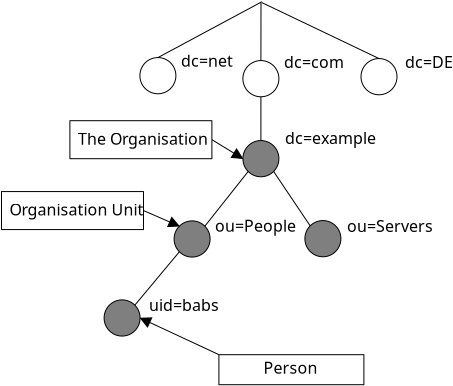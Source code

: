 <?xml version="1.0" encoding="UTF-8"?>
<dia:diagram xmlns:dia="http://www.lysator.liu.se/~alla/dia/">
  <dia:layer name="Background" visible="true">
    <dia:object type="Standard - Ellipse" version="0" id="O0">
      <dia:attribute name="obj_pos">
        <dia:point val="14.855,6.995"/>
      </dia:attribute>
      <dia:attribute name="obj_bb">
        <dia:rectangle val="14.83,6.97;16.68,8.83"/>
      </dia:attribute>
      <dia:attribute name="elem_corner">
        <dia:point val="14.855,6.995"/>
      </dia:attribute>
      <dia:attribute name="elem_width">
        <dia:real val="1.8"/>
      </dia:attribute>
      <dia:attribute name="elem_height">
        <dia:real val="1.81"/>
      </dia:attribute>
      <dia:attribute name="border_width">
        <dia:real val="0.05"/>
      </dia:attribute>
    </dia:object>
    <dia:object type="Standard - Ellipse" version="0" id="O1">
      <dia:attribute name="obj_pos">
        <dia:point val="3.8,6.945"/>
      </dia:attribute>
      <dia:attribute name="obj_bb">
        <dia:rectangle val="3.775,6.92;5.625,8.78"/>
      </dia:attribute>
      <dia:attribute name="elem_corner">
        <dia:point val="3.8,6.945"/>
      </dia:attribute>
      <dia:attribute name="elem_width">
        <dia:real val="1.8"/>
      </dia:attribute>
      <dia:attribute name="elem_height">
        <dia:real val="1.81"/>
      </dia:attribute>
      <dia:attribute name="border_width">
        <dia:real val="0.05"/>
      </dia:attribute>
    </dia:object>
    <dia:object type="Standard - Ellipse" version="0" id="O2">
      <dia:attribute name="obj_pos">
        <dia:point val="8.95,7.095"/>
      </dia:attribute>
      <dia:attribute name="obj_bb">
        <dia:rectangle val="8.925,7.07;10.775,8.93"/>
      </dia:attribute>
      <dia:attribute name="elem_corner">
        <dia:point val="8.95,7.095"/>
      </dia:attribute>
      <dia:attribute name="elem_width">
        <dia:real val="1.8"/>
      </dia:attribute>
      <dia:attribute name="elem_height">
        <dia:real val="1.81"/>
      </dia:attribute>
      <dia:attribute name="border_width">
        <dia:real val="0.05"/>
      </dia:attribute>
    </dia:object>
    <dia:object type="Standard - Line" version="0" id="O3">
      <dia:attribute name="obj_pos">
        <dia:point val="9.905,4.15"/>
      </dia:attribute>
      <dia:attribute name="obj_bb">
        <dia:rectangle val="4.666,4.116;9.939,6.979"/>
      </dia:attribute>
      <dia:attribute name="conn_endpoints">
        <dia:point val="9.905,4.15"/>
        <dia:point val="4.7,6.945"/>
      </dia:attribute>
      <dia:attribute name="numcp">
        <dia:int val="1"/>
      </dia:attribute>
      <dia:attribute name="line_width">
        <dia:real val="0.05"/>
      </dia:attribute>
      <dia:connections>
        <dia:connection handle="1" to="O1" connection="1"/>
      </dia:connections>
    </dia:object>
    <dia:object type="Standard - Line" version="0" id="O4">
      <dia:attribute name="obj_pos">
        <dia:point val="9.905,4.2"/>
      </dia:attribute>
      <dia:attribute name="obj_bb">
        <dia:rectangle val="9.872,4.167;15.788,7.028"/>
      </dia:attribute>
      <dia:attribute name="conn_endpoints">
        <dia:point val="9.905,4.2"/>
        <dia:point val="15.755,6.995"/>
      </dia:attribute>
      <dia:attribute name="numcp">
        <dia:int val="1"/>
      </dia:attribute>
      <dia:attribute name="line_width">
        <dia:real val="0.05"/>
      </dia:attribute>
      <dia:connections>
        <dia:connection handle="1" to="O0" connection="1"/>
      </dia:connections>
    </dia:object>
    <dia:object type="Standard - Line" version="0" id="O5">
      <dia:attribute name="obj_pos">
        <dia:point val="9.85,8.905"/>
      </dia:attribute>
      <dia:attribute name="obj_bb">
        <dia:rectangle val="9.825,8.88;9.875,11.12"/>
      </dia:attribute>
      <dia:attribute name="conn_endpoints">
        <dia:point val="9.85,8.905"/>
        <dia:point val="9.85,11.095"/>
      </dia:attribute>
      <dia:attribute name="numcp">
        <dia:int val="1"/>
      </dia:attribute>
      <dia:attribute name="line_width">
        <dia:real val="0.05"/>
      </dia:attribute>
      <dia:connections>
        <dia:connection handle="0" to="O2" connection="6"/>
        <dia:connection handle="1" to="O6" connection="1"/>
      </dia:connections>
    </dia:object>
    <dia:object type="Standard - Ellipse" version="0" id="O6">
      <dia:attribute name="obj_pos">
        <dia:point val="8.95,11.095"/>
      </dia:attribute>
      <dia:attribute name="obj_bb">
        <dia:rectangle val="8.925,11.07;10.775,12.93"/>
      </dia:attribute>
      <dia:attribute name="elem_corner">
        <dia:point val="8.95,11.095"/>
      </dia:attribute>
      <dia:attribute name="elem_width">
        <dia:real val="1.8"/>
      </dia:attribute>
      <dia:attribute name="elem_height">
        <dia:real val="1.81"/>
      </dia:attribute>
      <dia:attribute name="border_width">
        <dia:real val="0.05"/>
      </dia:attribute>
      <dia:attribute name="inner_color">
        <dia:color val="#7f7f7f"/>
      </dia:attribute>
    </dia:object>
    <dia:object type="Standard - Ellipse" version="0" id="O7">
      <dia:attribute name="obj_pos">
        <dia:point val="2.01,19.06"/>
      </dia:attribute>
      <dia:attribute name="obj_bb">
        <dia:rectangle val="1.985,19.035;3.835,20.895"/>
      </dia:attribute>
      <dia:attribute name="elem_corner">
        <dia:point val="2.01,19.06"/>
      </dia:attribute>
      <dia:attribute name="elem_width">
        <dia:real val="1.8"/>
      </dia:attribute>
      <dia:attribute name="elem_height">
        <dia:real val="1.81"/>
      </dia:attribute>
      <dia:attribute name="border_width">
        <dia:real val="0.05"/>
      </dia:attribute>
      <dia:attribute name="inner_color">
        <dia:color val="#7f7f7f"/>
      </dia:attribute>
    </dia:object>
    <dia:object type="Standard - Ellipse" version="0" id="O8">
      <dia:attribute name="obj_pos">
        <dia:point val="5.51,15.11"/>
      </dia:attribute>
      <dia:attribute name="obj_bb">
        <dia:rectangle val="5.485,15.085;7.335,16.945"/>
      </dia:attribute>
      <dia:attribute name="elem_corner">
        <dia:point val="5.51,15.11"/>
      </dia:attribute>
      <dia:attribute name="elem_width">
        <dia:real val="1.8"/>
      </dia:attribute>
      <dia:attribute name="elem_height">
        <dia:real val="1.81"/>
      </dia:attribute>
      <dia:attribute name="border_width">
        <dia:real val="0.05"/>
      </dia:attribute>
      <dia:attribute name="inner_color">
        <dia:color val="#7f7f7f"/>
      </dia:attribute>
    </dia:object>
    <dia:object type="Standard - Ellipse" version="0" id="O9">
      <dia:attribute name="obj_pos">
        <dia:point val="12.05,15.095"/>
      </dia:attribute>
      <dia:attribute name="obj_bb">
        <dia:rectangle val="12.025,15.07;13.875,16.93"/>
      </dia:attribute>
      <dia:attribute name="elem_corner">
        <dia:point val="12.05,15.095"/>
      </dia:attribute>
      <dia:attribute name="elem_width">
        <dia:real val="1.8"/>
      </dia:attribute>
      <dia:attribute name="elem_height">
        <dia:real val="1.81"/>
      </dia:attribute>
      <dia:attribute name="border_width">
        <dia:real val="0.05"/>
      </dia:attribute>
      <dia:attribute name="inner_color">
        <dia:color val="#7f7f7f"/>
      </dia:attribute>
    </dia:object>
    <dia:object type="Standard - Text" version="1" id="O10">
      <dia:attribute name="obj_pos">
        <dia:point val="5.85,7.4"/>
      </dia:attribute>
      <dia:attribute name="obj_bb">
        <dia:rectangle val="5.85,6.678;8.523,7.945"/>
      </dia:attribute>
      <dia:attribute name="text">
        <dia:composite type="text">
          <dia:attribute name="string">
            <dia:string>#dc=net#</dia:string>
          </dia:attribute>
          <dia:attribute name="font">
            <dia:font family="sans" style="0" name="Helvetica"/>
          </dia:attribute>
          <dia:attribute name="height">
            <dia:real val="1"/>
          </dia:attribute>
          <dia:attribute name="pos">
            <dia:point val="5.85,7.4"/>
          </dia:attribute>
          <dia:attribute name="color">
            <dia:color val="#000000"/>
          </dia:attribute>
          <dia:attribute name="alignment">
            <dia:enum val="0"/>
          </dia:attribute>
        </dia:composite>
      </dia:attribute>
      <dia:attribute name="valign">
        <dia:enum val="3"/>
      </dia:attribute>
    </dia:object>
    <dia:object type="Standard - Text" version="1" id="O11">
      <dia:attribute name="obj_pos">
        <dia:point val="17.055,7.47"/>
      </dia:attribute>
      <dia:attribute name="obj_bb">
        <dia:rectangle val="17.055,6.747;19.578,8.015"/>
      </dia:attribute>
      <dia:attribute name="text">
        <dia:composite type="text">
          <dia:attribute name="string">
            <dia:string>#dc=DE#</dia:string>
          </dia:attribute>
          <dia:attribute name="font">
            <dia:font family="sans" style="0" name="Helvetica"/>
          </dia:attribute>
          <dia:attribute name="height">
            <dia:real val="1"/>
          </dia:attribute>
          <dia:attribute name="pos">
            <dia:point val="17.055,7.47"/>
          </dia:attribute>
          <dia:attribute name="color">
            <dia:color val="#000000"/>
          </dia:attribute>
          <dia:attribute name="alignment">
            <dia:enum val="0"/>
          </dia:attribute>
        </dia:composite>
      </dia:attribute>
      <dia:attribute name="valign">
        <dia:enum val="3"/>
      </dia:attribute>
    </dia:object>
    <dia:object type="Standard - Text" version="1" id="O12">
      <dia:attribute name="obj_pos">
        <dia:point val="11.005,7.47"/>
      </dia:attribute>
      <dia:attribute name="obj_bb">
        <dia:rectangle val="11.005,6.747;14.078,8.015"/>
      </dia:attribute>
      <dia:attribute name="text">
        <dia:composite type="text">
          <dia:attribute name="string">
            <dia:string>#dc=com#</dia:string>
          </dia:attribute>
          <dia:attribute name="font">
            <dia:font family="sans" style="0" name="Helvetica"/>
          </dia:attribute>
          <dia:attribute name="height">
            <dia:real val="1"/>
          </dia:attribute>
          <dia:attribute name="pos">
            <dia:point val="11.005,7.47"/>
          </dia:attribute>
          <dia:attribute name="color">
            <dia:color val="#000000"/>
          </dia:attribute>
          <dia:attribute name="alignment">
            <dia:enum val="0"/>
          </dia:attribute>
        </dia:composite>
      </dia:attribute>
      <dia:attribute name="valign">
        <dia:enum val="3"/>
      </dia:attribute>
    </dia:object>
    <dia:object type="Standard - Text" version="1" id="O13">
      <dia:attribute name="obj_pos">
        <dia:point val="11.055,11.27"/>
      </dia:attribute>
      <dia:attribute name="obj_bb">
        <dia:rectangle val="11.055,10.547;15.665,11.815"/>
      </dia:attribute>
      <dia:attribute name="text">
        <dia:composite type="text">
          <dia:attribute name="string">
            <dia:string>#dc=example#</dia:string>
          </dia:attribute>
          <dia:attribute name="font">
            <dia:font family="sans" style="0" name="Helvetica"/>
          </dia:attribute>
          <dia:attribute name="height">
            <dia:real val="1"/>
          </dia:attribute>
          <dia:attribute name="pos">
            <dia:point val="11.055,11.27"/>
          </dia:attribute>
          <dia:attribute name="color">
            <dia:color val="#000000"/>
          </dia:attribute>
          <dia:attribute name="alignment">
            <dia:enum val="0"/>
          </dia:attribute>
        </dia:composite>
      </dia:attribute>
      <dia:attribute name="valign">
        <dia:enum val="3"/>
      </dia:attribute>
    </dia:object>
    <dia:object type="Standard - Text" version="1" id="O14">
      <dia:attribute name="obj_pos">
        <dia:point val="4.255,19.62"/>
      </dia:attribute>
      <dia:attribute name="obj_bb">
        <dia:rectangle val="4.255,18.898;7.777,20.165"/>
      </dia:attribute>
      <dia:attribute name="text">
        <dia:composite type="text">
          <dia:attribute name="string">
            <dia:string>#uid=babs#</dia:string>
          </dia:attribute>
          <dia:attribute name="font">
            <dia:font family="sans" style="0" name="Helvetica"/>
          </dia:attribute>
          <dia:attribute name="height">
            <dia:real val="1"/>
          </dia:attribute>
          <dia:attribute name="pos">
            <dia:point val="4.255,19.62"/>
          </dia:attribute>
          <dia:attribute name="color">
            <dia:color val="#000000"/>
          </dia:attribute>
          <dia:attribute name="alignment">
            <dia:enum val="0"/>
          </dia:attribute>
        </dia:composite>
      </dia:attribute>
      <dia:attribute name="valign">
        <dia:enum val="3"/>
      </dia:attribute>
    </dia:object>
    <dia:object type="Standard - Text" version="1" id="O15">
      <dia:attribute name="obj_pos">
        <dia:point val="14.155,15.67"/>
      </dia:attribute>
      <dia:attribute name="obj_bb">
        <dia:rectangle val="14.155,14.947;18.427,16.215"/>
      </dia:attribute>
      <dia:attribute name="text">
        <dia:composite type="text">
          <dia:attribute name="string">
            <dia:string>#ou=Servers#</dia:string>
          </dia:attribute>
          <dia:attribute name="font">
            <dia:font family="sans" style="0" name="Helvetica"/>
          </dia:attribute>
          <dia:attribute name="height">
            <dia:real val="1"/>
          </dia:attribute>
          <dia:attribute name="pos">
            <dia:point val="14.155,15.67"/>
          </dia:attribute>
          <dia:attribute name="color">
            <dia:color val="#000000"/>
          </dia:attribute>
          <dia:attribute name="alignment">
            <dia:enum val="0"/>
          </dia:attribute>
        </dia:composite>
      </dia:attribute>
      <dia:attribute name="valign">
        <dia:enum val="3"/>
      </dia:attribute>
    </dia:object>
    <dia:object type="Standard - Text" version="1" id="O16">
      <dia:attribute name="obj_pos">
        <dia:point val="7.555,15.65"/>
      </dia:attribute>
      <dia:attribute name="obj_bb">
        <dia:rectangle val="7.555,14.928;11.552,16.195"/>
      </dia:attribute>
      <dia:attribute name="text">
        <dia:composite type="text">
          <dia:attribute name="string">
            <dia:string>#ou=People#</dia:string>
          </dia:attribute>
          <dia:attribute name="font">
            <dia:font family="sans" style="0" name="Helvetica"/>
          </dia:attribute>
          <dia:attribute name="height">
            <dia:real val="1"/>
          </dia:attribute>
          <dia:attribute name="pos">
            <dia:point val="7.555,15.65"/>
          </dia:attribute>
          <dia:attribute name="color">
            <dia:color val="#000000"/>
          </dia:attribute>
          <dia:attribute name="alignment">
            <dia:enum val="0"/>
          </dia:attribute>
        </dia:composite>
      </dia:attribute>
      <dia:attribute name="valign">
        <dia:enum val="3"/>
      </dia:attribute>
    </dia:object>
    <dia:object type="Standard - Line" version="0" id="O17">
      <dia:attribute name="obj_pos">
        <dia:point val="3.81,19.965"/>
      </dia:attribute>
      <dia:attribute name="obj_bb">
        <dia:rectangle val="3.576,19.501;7.783,21.833"/>
      </dia:attribute>
      <dia:attribute name="conn_endpoints">
        <dia:point val="3.81,19.965"/>
        <dia:point val="7.75,21.8"/>
      </dia:attribute>
      <dia:attribute name="numcp">
        <dia:int val="1"/>
      </dia:attribute>
      <dia:attribute name="line_width">
        <dia:real val="0.05"/>
      </dia:attribute>
      <dia:attribute name="start_arrow">
        <dia:enum val="3"/>
      </dia:attribute>
      <dia:attribute name="start_arrow_length">
        <dia:real val="0.5"/>
      </dia:attribute>
      <dia:attribute name="start_arrow_width">
        <dia:real val="0.5"/>
      </dia:attribute>
      <dia:connections>
        <dia:connection handle="0" to="O7" connection="4"/>
        <dia:connection handle="1" to="O18" connection="0"/>
      </dia:connections>
    </dia:object>
    <dia:object type="Standard - Box" version="0" id="O18">
      <dia:attribute name="obj_pos">
        <dia:point val="7.75,21.8"/>
      </dia:attribute>
      <dia:attribute name="obj_bb">
        <dia:rectangle val="7.725,21.775;15.025,23.325"/>
      </dia:attribute>
      <dia:attribute name="elem_corner">
        <dia:point val="7.75,21.8"/>
      </dia:attribute>
      <dia:attribute name="elem_width">
        <dia:real val="7.25"/>
      </dia:attribute>
      <dia:attribute name="elem_height">
        <dia:real val="1.5"/>
      </dia:attribute>
      <dia:attribute name="border_width">
        <dia:real val="0.05"/>
      </dia:attribute>
      <dia:attribute name="show_background">
        <dia:boolean val="true"/>
      </dia:attribute>
      <dia:attribute name="corner_radius">
        <dia:real val="1.175e-39"/>
      </dia:attribute>
    </dia:object>
    <dia:object type="Standard - Text" version="1" id="O19">
      <dia:attribute name="obj_pos">
        <dia:point val="11.325,22.75"/>
      </dia:attribute>
      <dia:attribute name="obj_bb">
        <dia:rectangle val="10.088,22.05;12.562,23.25"/>
      </dia:attribute>
      <dia:attribute name="text">
        <dia:composite type="text">
          <dia:attribute name="string">
            <dia:string>#Person#</dia:string>
          </dia:attribute>
          <dia:attribute name="font">
            <dia:font family="sans" style="0" name="Helvetica"/>
          </dia:attribute>
          <dia:attribute name="height">
            <dia:real val="1"/>
          </dia:attribute>
          <dia:attribute name="pos">
            <dia:point val="11.325,22.75"/>
          </dia:attribute>
          <dia:attribute name="color">
            <dia:color val="#000000"/>
          </dia:attribute>
          <dia:attribute name="alignment">
            <dia:enum val="1"/>
          </dia:attribute>
        </dia:composite>
      </dia:attribute>
      <dia:attribute name="valign">
        <dia:enum val="3"/>
      </dia:attribute>
    </dia:object>
    <dia:object type="Standard - Line" version="0" id="O20">
      <dia:attribute name="obj_pos">
        <dia:point val="5.774,16.655"/>
      </dia:attribute>
      <dia:attribute name="obj_bb">
        <dia:rectangle val="3.511,16.62;5.809,19.36"/>
      </dia:attribute>
      <dia:attribute name="conn_endpoints">
        <dia:point val="5.774,16.655"/>
        <dia:point val="3.546,19.325"/>
      </dia:attribute>
      <dia:attribute name="numcp">
        <dia:int val="1"/>
      </dia:attribute>
      <dia:attribute name="line_width">
        <dia:real val="0.05"/>
      </dia:attribute>
      <dia:connections>
        <dia:connection handle="0" to="O8" connection="5"/>
        <dia:connection handle="1" to="O7" connection="2"/>
      </dia:connections>
    </dia:object>
    <dia:object type="Standard - Line" version="0" id="O21">
      <dia:attribute name="obj_pos">
        <dia:point val="10.486,12.64"/>
      </dia:attribute>
      <dia:attribute name="obj_bb">
        <dia:rectangle val="10.452,12.605;12.348,15.395"/>
      </dia:attribute>
      <dia:attribute name="conn_endpoints">
        <dia:point val="10.486,12.64"/>
        <dia:point val="12.314,15.36"/>
      </dia:attribute>
      <dia:attribute name="numcp">
        <dia:int val="1"/>
      </dia:attribute>
      <dia:attribute name="line_width">
        <dia:real val="0.05"/>
      </dia:attribute>
      <dia:connections>
        <dia:connection handle="0" to="O6" connection="7"/>
        <dia:connection handle="1" to="O9" connection="0"/>
      </dia:connections>
    </dia:object>
    <dia:object type="Standard - Line" version="0" id="O22">
      <dia:attribute name="obj_pos">
        <dia:point val="9.214,12.64"/>
      </dia:attribute>
      <dia:attribute name="obj_bb">
        <dia:rectangle val="7.011,12.605;9.249,15.41"/>
      </dia:attribute>
      <dia:attribute name="conn_endpoints">
        <dia:point val="9.214,12.64"/>
        <dia:point val="7.046,15.375"/>
      </dia:attribute>
      <dia:attribute name="numcp">
        <dia:int val="1"/>
      </dia:attribute>
      <dia:attribute name="line_width">
        <dia:real val="0.05"/>
      </dia:attribute>
      <dia:connections>
        <dia:connection handle="0" to="O6" connection="5"/>
        <dia:connection handle="1" to="O8" connection="2"/>
      </dia:connections>
    </dia:object>
    <dia:group>
      <dia:object type="Standard - Line" version="0" id="O23">
        <dia:attribute name="obj_pos">
          <dia:point val="7.4,11.05"/>
        </dia:attribute>
        <dia:attribute name="obj_bb">
          <dia:rectangle val="7.366,11.016;9.233,12.439"/>
        </dia:attribute>
        <dia:attribute name="conn_endpoints">
          <dia:point val="7.4,11.05"/>
          <dia:point val="8.95,12"/>
        </dia:attribute>
        <dia:attribute name="numcp">
          <dia:int val="1"/>
        </dia:attribute>
        <dia:attribute name="line_width">
          <dia:real val="0.05"/>
        </dia:attribute>
        <dia:attribute name="end_arrow">
          <dia:enum val="3"/>
        </dia:attribute>
        <dia:attribute name="end_arrow_length">
          <dia:real val="0.5"/>
        </dia:attribute>
        <dia:attribute name="end_arrow_width">
          <dia:real val="0.5"/>
        </dia:attribute>
      </dia:object>
      <dia:group>
        <dia:object type="Standard - Box" version="0" id="O24">
          <dia:attribute name="obj_pos">
            <dia:point val="0.3,10.1"/>
          </dia:attribute>
          <dia:attribute name="obj_bb">
            <dia:rectangle val="0.275,10.075;7.425,12.025"/>
          </dia:attribute>
          <dia:attribute name="elem_corner">
            <dia:point val="0.3,10.1"/>
          </dia:attribute>
          <dia:attribute name="elem_width">
            <dia:real val="7.1"/>
          </dia:attribute>
          <dia:attribute name="elem_height">
            <dia:real val="1.9"/>
          </dia:attribute>
          <dia:attribute name="border_width">
            <dia:real val="0.05"/>
          </dia:attribute>
          <dia:attribute name="show_background">
            <dia:boolean val="true"/>
          </dia:attribute>
          <dia:attribute name="corner_radius">
            <dia:real val="1.175e-39"/>
          </dia:attribute>
        </dia:object>
        <dia:object type="Standard - Text" version="1" id="O25">
          <dia:attribute name="obj_pos">
            <dia:point val="0.7,11.3"/>
          </dia:attribute>
          <dia:attribute name="obj_bb">
            <dia:rectangle val="0.7,10.6;6.8,11.8"/>
          </dia:attribute>
          <dia:attribute name="text">
            <dia:composite type="text">
              <dia:attribute name="string">
                <dia:string>#The Organisation#</dia:string>
              </dia:attribute>
              <dia:attribute name="font">
                <dia:font family="sans" style="0" name="Helvetica"/>
              </dia:attribute>
              <dia:attribute name="height">
                <dia:real val="1"/>
              </dia:attribute>
              <dia:attribute name="pos">
                <dia:point val="0.7,11.3"/>
              </dia:attribute>
              <dia:attribute name="color">
                <dia:color val="#000000"/>
              </dia:attribute>
              <dia:attribute name="alignment">
                <dia:enum val="0"/>
              </dia:attribute>
            </dia:composite>
          </dia:attribute>
          <dia:attribute name="valign">
            <dia:enum val="3"/>
          </dia:attribute>
        </dia:object>
      </dia:group>
    </dia:group>
    <dia:object type="Standard - Line" version="0" id="O26">
      <dia:attribute name="obj_pos">
        <dia:point val="3.98,14.595"/>
      </dia:attribute>
      <dia:attribute name="obj_bb">
        <dia:rectangle val="3.947,14.562;5.996,15.844"/>
      </dia:attribute>
      <dia:attribute name="conn_endpoints">
        <dia:point val="3.98,14.595"/>
        <dia:point val="5.774,15.375"/>
      </dia:attribute>
      <dia:attribute name="numcp">
        <dia:int val="1"/>
      </dia:attribute>
      <dia:attribute name="line_width">
        <dia:real val="0.05"/>
      </dia:attribute>
      <dia:attribute name="end_arrow">
        <dia:enum val="3"/>
      </dia:attribute>
      <dia:attribute name="end_arrow_length">
        <dia:real val="0.5"/>
      </dia:attribute>
      <dia:attribute name="end_arrow_width">
        <dia:real val="0.5"/>
      </dia:attribute>
      <dia:connections>
        <dia:connection handle="1" to="O8" connection="0"/>
      </dia:connections>
    </dia:object>
    <dia:object type="Standard - Box" version="0" id="O27">
      <dia:attribute name="obj_pos">
        <dia:point val="-3.12,13.645"/>
      </dia:attribute>
      <dia:attribute name="obj_bb">
        <dia:rectangle val="-3.145,13.62;4.005,15.57"/>
      </dia:attribute>
      <dia:attribute name="elem_corner">
        <dia:point val="-3.12,13.645"/>
      </dia:attribute>
      <dia:attribute name="elem_width">
        <dia:real val="7.1"/>
      </dia:attribute>
      <dia:attribute name="elem_height">
        <dia:real val="1.9"/>
      </dia:attribute>
      <dia:attribute name="border_width">
        <dia:real val="0.05"/>
      </dia:attribute>
      <dia:attribute name="show_background">
        <dia:boolean val="true"/>
      </dia:attribute>
      <dia:attribute name="corner_radius">
        <dia:real val="1.175e-39"/>
      </dia:attribute>
    </dia:object>
    <dia:object type="Standard - Text" version="1" id="O28">
      <dia:attribute name="obj_pos">
        <dia:point val="-2.72,14.845"/>
      </dia:attribute>
      <dia:attribute name="obj_bb">
        <dia:rectangle val="-2.72,14.145;3.43,15.345"/>
      </dia:attribute>
      <dia:attribute name="text">
        <dia:composite type="text">
          <dia:attribute name="string">
            <dia:string>#Organisation Unit#</dia:string>
          </dia:attribute>
          <dia:attribute name="font">
            <dia:font family="sans" style="0" name="Helvetica"/>
          </dia:attribute>
          <dia:attribute name="height">
            <dia:real val="1"/>
          </dia:attribute>
          <dia:attribute name="pos">
            <dia:point val="-2.72,14.845"/>
          </dia:attribute>
          <dia:attribute name="color">
            <dia:color val="#000000"/>
          </dia:attribute>
          <dia:attribute name="alignment">
            <dia:enum val="0"/>
          </dia:attribute>
        </dia:composite>
      </dia:attribute>
      <dia:attribute name="valign">
        <dia:enum val="3"/>
      </dia:attribute>
    </dia:object>
    <dia:object type="Standard - Line" version="0" id="O29">
      <dia:attribute name="obj_pos">
        <dia:point val="9.855,4.2"/>
      </dia:attribute>
      <dia:attribute name="obj_bb">
        <dia:rectangle val="9.825,4.175;9.88,7.12"/>
      </dia:attribute>
      <dia:attribute name="conn_endpoints">
        <dia:point val="9.855,4.2"/>
        <dia:point val="9.85,7.095"/>
      </dia:attribute>
      <dia:attribute name="numcp">
        <dia:int val="1"/>
      </dia:attribute>
      <dia:attribute name="line_width">
        <dia:real val="0.05"/>
      </dia:attribute>
      <dia:connections>
        <dia:connection handle="1" to="O2" connection="1"/>
      </dia:connections>
    </dia:object>
  </dia:layer>
</dia:diagram>
